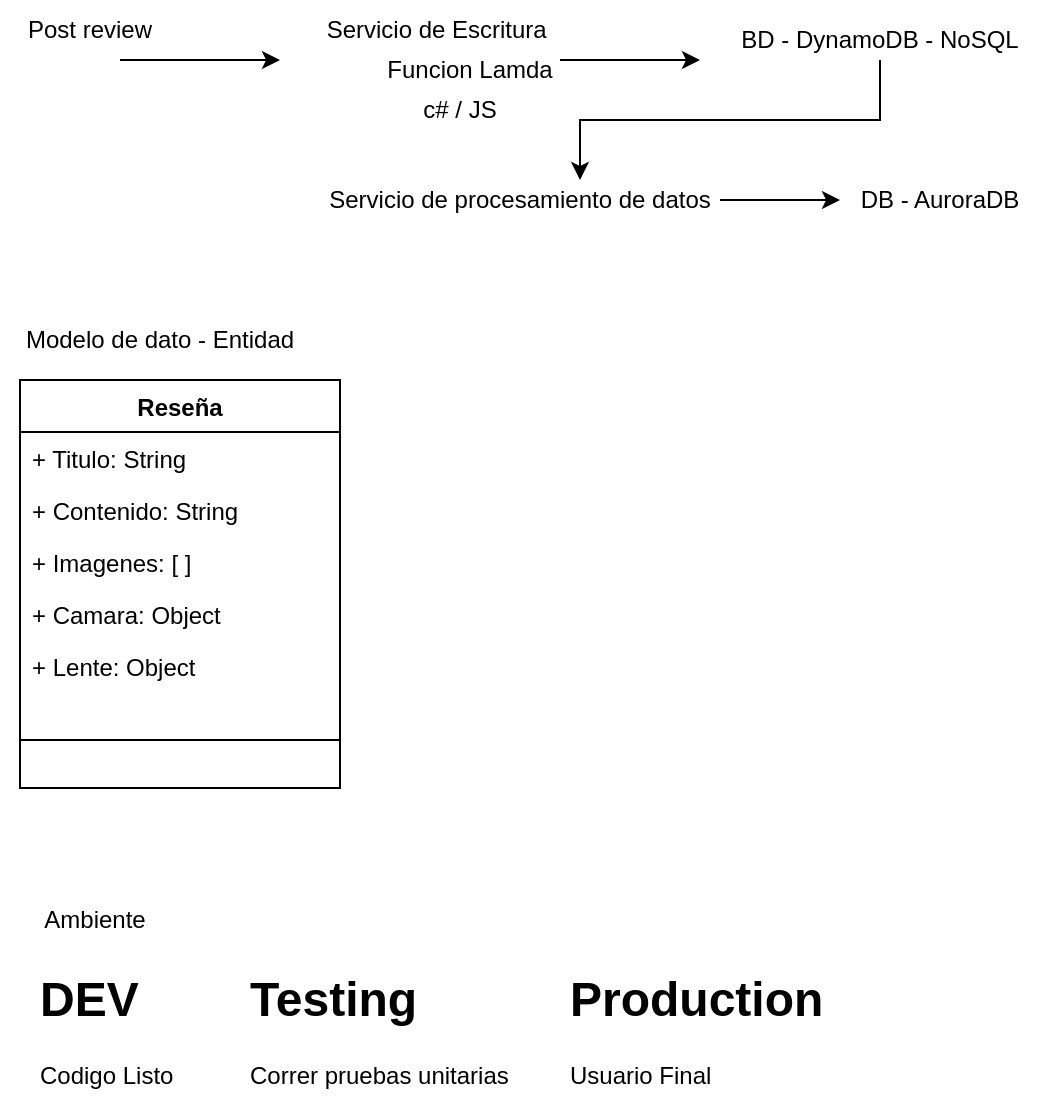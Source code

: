 <mxfile version="14.0.1" type="github">
  <diagram id="tqZNZwI2FrKmmQPcRMFz" name="Page-1">
    <mxGraphModel dx="686" dy="668" grid="1" gridSize="10" guides="1" tooltips="1" connect="1" arrows="1" fold="1" page="1" pageScale="1" pageWidth="1169" pageHeight="827" math="0" shadow="0">
      <root>
        <mxCell id="0" />
        <mxCell id="1" parent="0" />
        <mxCell id="hRBh7u-fu-L1NIRyCZaM-1" value="Post review" style="text;html=1;strokeColor=none;fillColor=none;align=center;verticalAlign=middle;whiteSpace=wrap;rounded=0;" vertex="1" parent="1">
          <mxGeometry y="130" width="90" height="30" as="geometry" />
        </mxCell>
        <mxCell id="hRBh7u-fu-L1NIRyCZaM-2" value="" style="endArrow=classic;html=1;" edge="1" parent="1">
          <mxGeometry width="50" height="50" relative="1" as="geometry">
            <mxPoint x="60" y="160" as="sourcePoint" />
            <mxPoint x="140" y="160" as="targetPoint" />
          </mxGeometry>
        </mxCell>
        <mxCell id="hRBh7u-fu-L1NIRyCZaM-4" value="Servicio de Escritura&amp;nbsp;" style="text;html=1;strokeColor=none;fillColor=none;align=center;verticalAlign=middle;whiteSpace=wrap;rounded=0;" vertex="1" parent="1">
          <mxGeometry x="160" y="135" width="120" height="20" as="geometry" />
        </mxCell>
        <mxCell id="hRBh7u-fu-L1NIRyCZaM-5" value="Funcion Lamda" style="text;html=1;strokeColor=none;fillColor=none;align=center;verticalAlign=middle;whiteSpace=wrap;rounded=0;" vertex="1" parent="1">
          <mxGeometry x="190" y="155" width="90" height="20" as="geometry" />
        </mxCell>
        <mxCell id="hRBh7u-fu-L1NIRyCZaM-6" value="c# / JS" style="text;html=1;strokeColor=none;fillColor=none;align=center;verticalAlign=middle;whiteSpace=wrap;rounded=0;" vertex="1" parent="1">
          <mxGeometry x="210" y="175" width="40" height="20" as="geometry" />
        </mxCell>
        <mxCell id="hRBh7u-fu-L1NIRyCZaM-13" style="edgeStyle=orthogonalEdgeStyle;rounded=0;orthogonalLoop=1;jettySize=auto;html=1;exitX=0.5;exitY=1;exitDx=0;exitDy=0;entryX=0.65;entryY=0;entryDx=0;entryDy=0;entryPerimeter=0;" edge="1" parent="1" source="hRBh7u-fu-L1NIRyCZaM-7" target="hRBh7u-fu-L1NIRyCZaM-11">
          <mxGeometry relative="1" as="geometry" />
        </mxCell>
        <mxCell id="hRBh7u-fu-L1NIRyCZaM-7" value="BD - DynamoDB - NoSQL" style="text;html=1;strokeColor=none;fillColor=none;align=center;verticalAlign=middle;whiteSpace=wrap;rounded=0;" vertex="1" parent="1">
          <mxGeometry x="360" y="140" width="160" height="20" as="geometry" />
        </mxCell>
        <mxCell id="hRBh7u-fu-L1NIRyCZaM-10" value="" style="endArrow=classic;html=1;" edge="1" parent="1">
          <mxGeometry width="50" height="50" relative="1" as="geometry">
            <mxPoint x="280" y="160" as="sourcePoint" />
            <mxPoint x="350" y="160" as="targetPoint" />
          </mxGeometry>
        </mxCell>
        <mxCell id="hRBh7u-fu-L1NIRyCZaM-14" style="edgeStyle=orthogonalEdgeStyle;rounded=0;orthogonalLoop=1;jettySize=auto;html=1;exitX=1;exitY=0.5;exitDx=0;exitDy=0;" edge="1" parent="1" source="hRBh7u-fu-L1NIRyCZaM-11" target="hRBh7u-fu-L1NIRyCZaM-15">
          <mxGeometry relative="1" as="geometry">
            <mxPoint x="440" y="230" as="targetPoint" />
          </mxGeometry>
        </mxCell>
        <mxCell id="hRBh7u-fu-L1NIRyCZaM-11" value="Servicio de procesamiento de datos" style="text;html=1;strokeColor=none;fillColor=none;align=center;verticalAlign=middle;whiteSpace=wrap;rounded=0;" vertex="1" parent="1">
          <mxGeometry x="160" y="220" width="200" height="20" as="geometry" />
        </mxCell>
        <mxCell id="hRBh7u-fu-L1NIRyCZaM-15" value="DB - AuroraDB" style="text;html=1;strokeColor=none;fillColor=none;align=center;verticalAlign=middle;whiteSpace=wrap;rounded=0;" vertex="1" parent="1">
          <mxGeometry x="420" y="220" width="100" height="20" as="geometry" />
        </mxCell>
        <mxCell id="hRBh7u-fu-L1NIRyCZaM-16" value="Modelo de dato - Entidad" style="text;html=1;strokeColor=none;fillColor=none;align=center;verticalAlign=middle;whiteSpace=wrap;rounded=0;" vertex="1" parent="1">
          <mxGeometry x="10" y="290" width="140" height="20" as="geometry" />
        </mxCell>
        <mxCell id="hRBh7u-fu-L1NIRyCZaM-18" value="Reseña" style="swimlane;fontStyle=1;align=center;verticalAlign=top;childLayout=stackLayout;horizontal=1;startSize=26;horizontalStack=0;resizeParent=1;resizeParentMax=0;resizeLast=0;collapsible=1;marginBottom=0;" vertex="1" parent="1">
          <mxGeometry x="10" y="320" width="160" height="204" as="geometry" />
        </mxCell>
        <mxCell id="hRBh7u-fu-L1NIRyCZaM-19" value="+ Titulo: String" style="text;strokeColor=none;fillColor=none;align=left;verticalAlign=top;spacingLeft=4;spacingRight=4;overflow=hidden;rotatable=0;points=[[0,0.5],[1,0.5]];portConstraint=eastwest;" vertex="1" parent="hRBh7u-fu-L1NIRyCZaM-18">
          <mxGeometry y="26" width="160" height="26" as="geometry" />
        </mxCell>
        <mxCell id="hRBh7u-fu-L1NIRyCZaM-23" value="+ Contenido: String" style="text;strokeColor=none;fillColor=none;align=left;verticalAlign=top;spacingLeft=4;spacingRight=4;overflow=hidden;rotatable=0;points=[[0,0.5],[1,0.5]];portConstraint=eastwest;" vertex="1" parent="hRBh7u-fu-L1NIRyCZaM-18">
          <mxGeometry y="52" width="160" height="26" as="geometry" />
        </mxCell>
        <mxCell id="hRBh7u-fu-L1NIRyCZaM-24" value="+ Imagenes: [ ]" style="text;strokeColor=none;fillColor=none;align=left;verticalAlign=top;spacingLeft=4;spacingRight=4;overflow=hidden;rotatable=0;points=[[0,0.5],[1,0.5]];portConstraint=eastwest;" vertex="1" parent="hRBh7u-fu-L1NIRyCZaM-18">
          <mxGeometry y="78" width="160" height="26" as="geometry" />
        </mxCell>
        <mxCell id="hRBh7u-fu-L1NIRyCZaM-25" value="+ Camara: Object" style="text;strokeColor=none;fillColor=none;align=left;verticalAlign=top;spacingLeft=4;spacingRight=4;overflow=hidden;rotatable=0;points=[[0,0.5],[1,0.5]];portConstraint=eastwest;" vertex="1" parent="hRBh7u-fu-L1NIRyCZaM-18">
          <mxGeometry y="104" width="160" height="26" as="geometry" />
        </mxCell>
        <mxCell id="hRBh7u-fu-L1NIRyCZaM-26" value="+ Lente: Object" style="text;strokeColor=none;fillColor=none;align=left;verticalAlign=top;spacingLeft=4;spacingRight=4;overflow=hidden;rotatable=0;points=[[0,0.5],[1,0.5]];portConstraint=eastwest;" vertex="1" parent="hRBh7u-fu-L1NIRyCZaM-18">
          <mxGeometry y="130" width="160" height="26" as="geometry" />
        </mxCell>
        <mxCell id="hRBh7u-fu-L1NIRyCZaM-20" value="" style="line;strokeWidth=1;fillColor=none;align=left;verticalAlign=middle;spacingTop=-1;spacingLeft=3;spacingRight=3;rotatable=0;labelPosition=right;points=[];portConstraint=eastwest;" vertex="1" parent="hRBh7u-fu-L1NIRyCZaM-18">
          <mxGeometry y="156" width="160" height="48" as="geometry" />
        </mxCell>
        <mxCell id="hRBh7u-fu-L1NIRyCZaM-31" value="&lt;h1&gt;DEV&lt;/h1&gt;&lt;p&gt;Codigo Listo&lt;/p&gt;" style="text;html=1;strokeColor=none;fillColor=none;spacing=5;spacingTop=-20;whiteSpace=wrap;overflow=hidden;rounded=0;" vertex="1" parent="1">
          <mxGeometry x="15" y="610" width="95" height="70" as="geometry" />
        </mxCell>
        <mxCell id="hRBh7u-fu-L1NIRyCZaM-32" value="&lt;h1&gt;Testing&lt;/h1&gt;&lt;p&gt;Correr pruebas unitarias&amp;nbsp;&lt;/p&gt;" style="text;html=1;strokeColor=none;fillColor=none;spacing=5;spacingTop=-20;whiteSpace=wrap;overflow=hidden;rounded=0;" vertex="1" parent="1">
          <mxGeometry x="120" y="610" width="150" height="70" as="geometry" />
        </mxCell>
        <mxCell id="hRBh7u-fu-L1NIRyCZaM-33" value="&lt;h1&gt;Production&lt;/h1&gt;&lt;p&gt;Usuario Final&lt;/p&gt;" style="text;html=1;strokeColor=none;fillColor=none;spacing=5;spacingTop=-20;whiteSpace=wrap;overflow=hidden;rounded=0;" vertex="1" parent="1">
          <mxGeometry x="280" y="610" width="180" height="70" as="geometry" />
        </mxCell>
        <mxCell id="hRBh7u-fu-L1NIRyCZaM-34" value="Ambiente" style="text;html=1;strokeColor=none;fillColor=none;align=center;verticalAlign=middle;whiteSpace=wrap;rounded=0;" vertex="1" parent="1">
          <mxGeometry x="15" y="580" width="65" height="20" as="geometry" />
        </mxCell>
      </root>
    </mxGraphModel>
  </diagram>
</mxfile>
